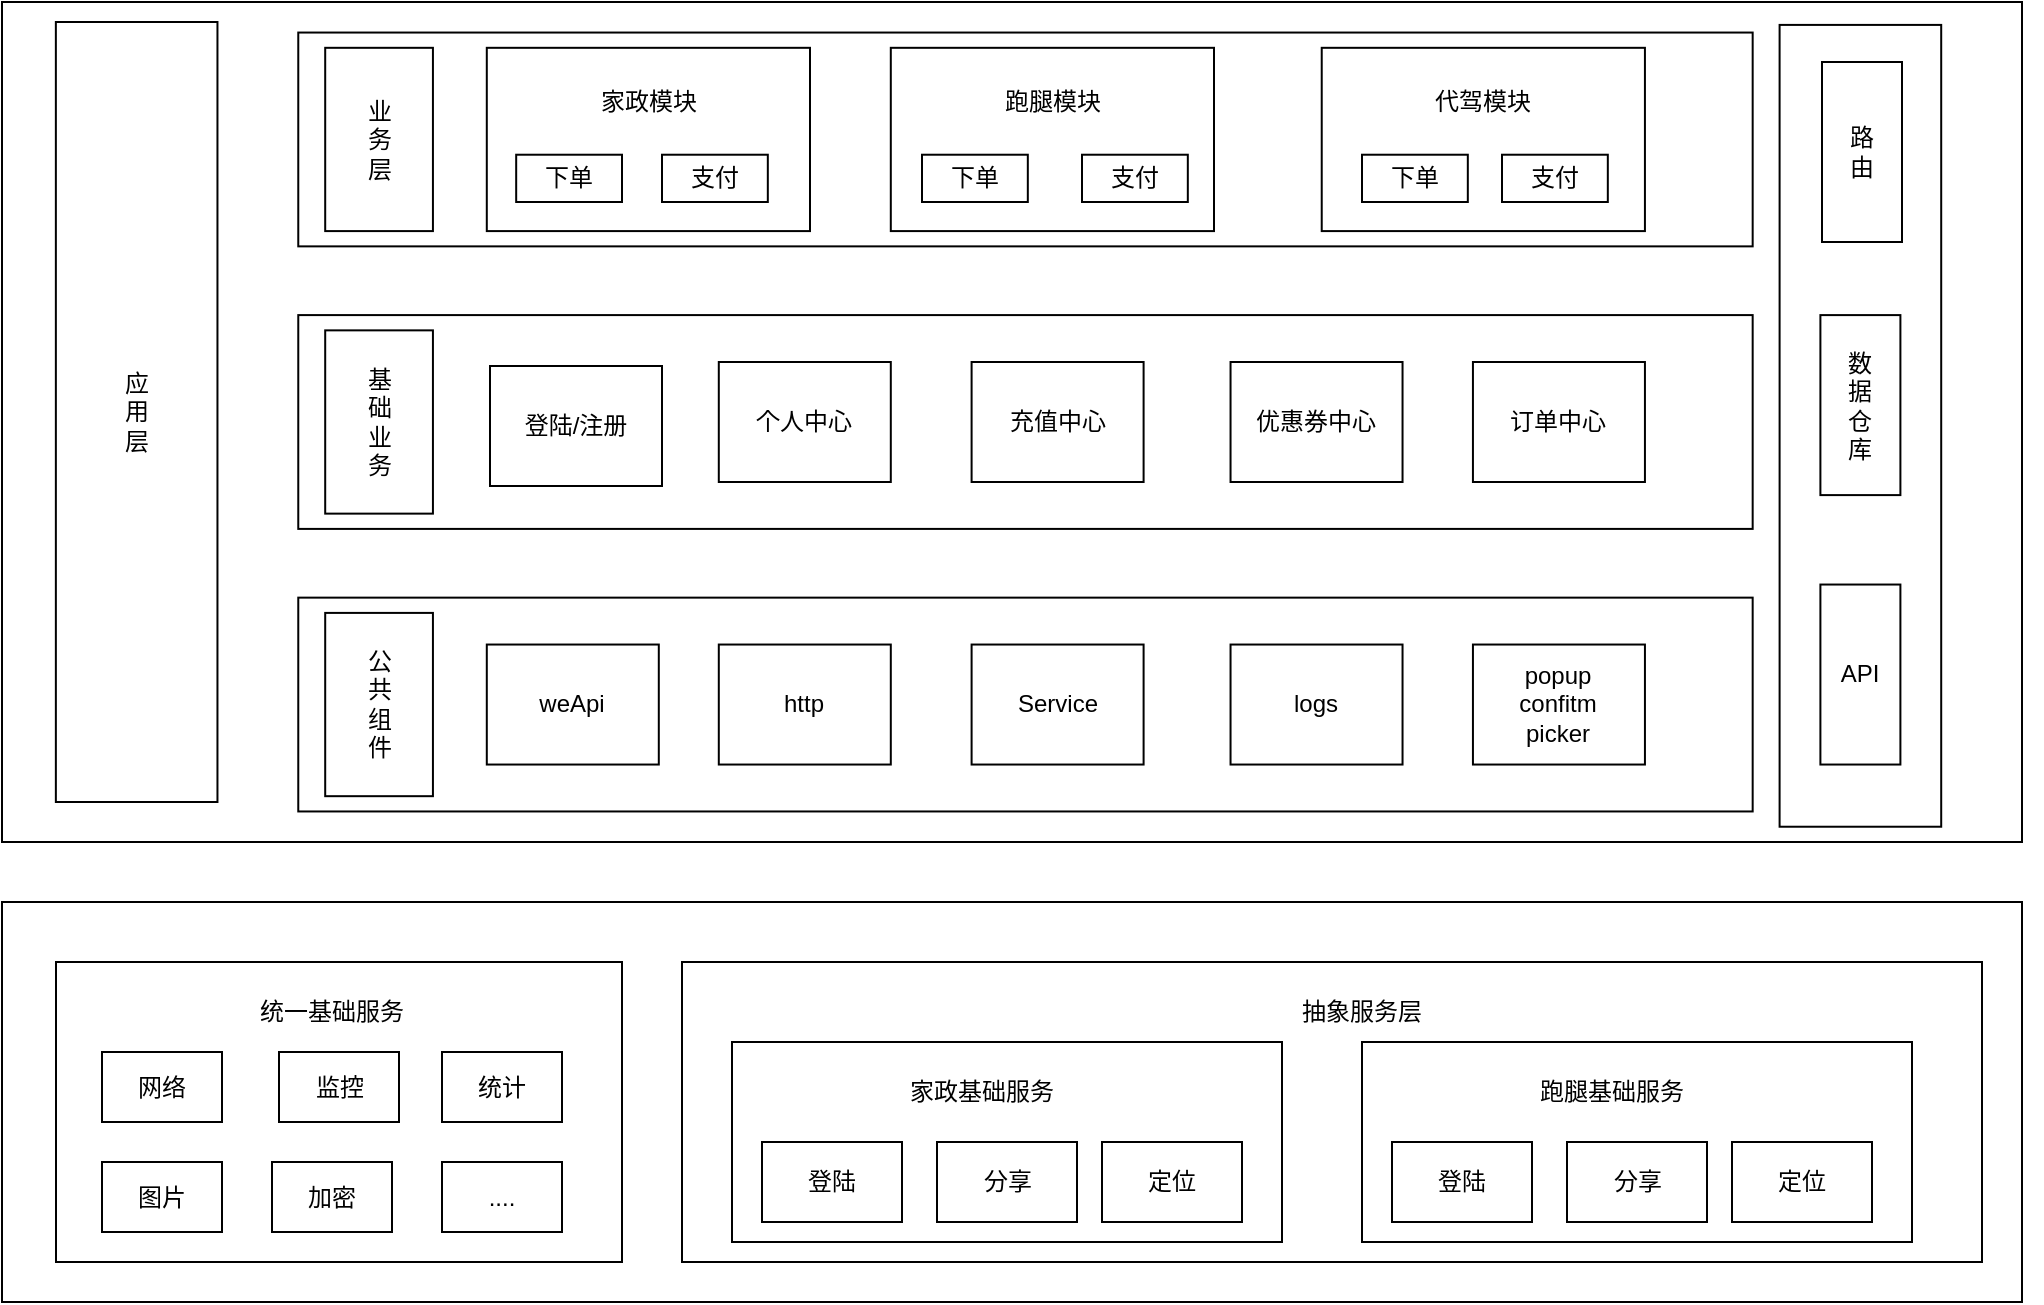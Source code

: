 <mxfile version="17.4.1" type="github">
  <diagram id="Kc7AdRDBdmoPSjNJQkoI" name="第 1 页">
    <mxGraphModel dx="1131" dy="759" grid="1" gridSize="10" guides="1" tooltips="1" connect="1" arrows="1" fold="1" page="1" pageScale="1" pageWidth="827" pageHeight="1169" math="0" shadow="0">
      <root>
        <mxCell id="0" />
        <mxCell id="1" parent="0" />
        <mxCell id="siinGA7xhUFeSOZEEmu5-21" value="" style="group" vertex="1" connectable="0" parent="1">
          <mxGeometry x="40" y="20" width="1020" height="420" as="geometry" />
        </mxCell>
        <mxCell id="siinGA7xhUFeSOZEEmu5-2" value="" style="rounded=0;whiteSpace=wrap;html=1;" vertex="1" parent="siinGA7xhUFeSOZEEmu5-21">
          <mxGeometry width="1010" height="420" as="geometry" />
        </mxCell>
        <mxCell id="siinGA7xhUFeSOZEEmu5-3" value="应&lt;br&gt;用&lt;br&gt;层" style="rounded=0;whiteSpace=wrap;html=1;" vertex="1" parent="siinGA7xhUFeSOZEEmu5-21">
          <mxGeometry x="26.93" y="10" width="80.8" height="390" as="geometry" />
        </mxCell>
        <mxCell id="siinGA7xhUFeSOZEEmu5-4" value="" style="rounded=0;whiteSpace=wrap;html=1;" vertex="1" parent="siinGA7xhUFeSOZEEmu5-21">
          <mxGeometry x="888.8" y="11.455" width="80.8" height="400.909" as="geometry" />
        </mxCell>
        <mxCell id="siinGA7xhUFeSOZEEmu5-7" value="" style="rounded=0;whiteSpace=wrap;html=1;" vertex="1" parent="siinGA7xhUFeSOZEEmu5-21">
          <mxGeometry x="148.133" y="15.273" width="727.2" height="106.909" as="geometry" />
        </mxCell>
        <mxCell id="siinGA7xhUFeSOZEEmu5-8" value="" style="rounded=0;whiteSpace=wrap;html=1;" vertex="1" parent="siinGA7xhUFeSOZEEmu5-21">
          <mxGeometry x="148.133" y="156.545" width="727.2" height="106.909" as="geometry" />
        </mxCell>
        <mxCell id="siinGA7xhUFeSOZEEmu5-9" value="" style="rounded=0;whiteSpace=wrap;html=1;" vertex="1" parent="siinGA7xhUFeSOZEEmu5-21">
          <mxGeometry x="148.133" y="297.818" width="727.2" height="106.909" as="geometry" />
        </mxCell>
        <mxCell id="siinGA7xhUFeSOZEEmu5-10" value="业&lt;br&gt;务&lt;br&gt;层" style="rounded=0;whiteSpace=wrap;html=1;" vertex="1" parent="siinGA7xhUFeSOZEEmu5-21">
          <mxGeometry x="161.6" y="22.909" width="53.867" height="91.636" as="geometry" />
        </mxCell>
        <mxCell id="siinGA7xhUFeSOZEEmu5-11" value="基&lt;br&gt;础&lt;br&gt;业&lt;br&gt;务" style="rounded=0;whiteSpace=wrap;html=1;" vertex="1" parent="siinGA7xhUFeSOZEEmu5-21">
          <mxGeometry x="161.6" y="164.182" width="53.867" height="91.636" as="geometry" />
        </mxCell>
        <mxCell id="siinGA7xhUFeSOZEEmu5-12" value="公&lt;br&gt;共&lt;br&gt;组&lt;br&gt;件" style="rounded=0;whiteSpace=wrap;html=1;" vertex="1" parent="siinGA7xhUFeSOZEEmu5-21">
          <mxGeometry x="161.6" y="305.455" width="53.867" height="91.636" as="geometry" />
        </mxCell>
        <mxCell id="siinGA7xhUFeSOZEEmu5-14" value="" style="rounded=0;whiteSpace=wrap;html=1;" vertex="1" parent="siinGA7xhUFeSOZEEmu5-21">
          <mxGeometry x="242.4" y="22.909" width="161.6" height="91.636" as="geometry" />
        </mxCell>
        <mxCell id="siinGA7xhUFeSOZEEmu5-15" value="" style="rounded=0;whiteSpace=wrap;html=1;" vertex="1" parent="siinGA7xhUFeSOZEEmu5-21">
          <mxGeometry x="444.4" y="22.909" width="161.6" height="91.636" as="geometry" />
        </mxCell>
        <mxCell id="siinGA7xhUFeSOZEEmu5-16" value="" style="rounded=0;whiteSpace=wrap;html=1;" vertex="1" parent="siinGA7xhUFeSOZEEmu5-21">
          <mxGeometry x="659.867" y="22.909" width="161.6" height="91.636" as="geometry" />
        </mxCell>
        <mxCell id="siinGA7xhUFeSOZEEmu5-17" value="家政模块" style="text;html=1;strokeColor=none;fillColor=none;align=center;verticalAlign=middle;whiteSpace=wrap;rounded=0;" vertex="1" parent="siinGA7xhUFeSOZEEmu5-21">
          <mxGeometry x="282.8" y="38.182" width="80.8" height="22.909" as="geometry" />
        </mxCell>
        <mxCell id="siinGA7xhUFeSOZEEmu5-18" value="跑腿模块" style="text;html=1;strokeColor=none;fillColor=none;align=center;verticalAlign=middle;whiteSpace=wrap;rounded=0;" vertex="1" parent="siinGA7xhUFeSOZEEmu5-21">
          <mxGeometry x="484.8" y="38.182" width="80.8" height="22.909" as="geometry" />
        </mxCell>
        <mxCell id="siinGA7xhUFeSOZEEmu5-19" value="代驾模块" style="text;html=1;strokeColor=none;fillColor=none;align=center;verticalAlign=middle;whiteSpace=wrap;rounded=0;" vertex="1" parent="siinGA7xhUFeSOZEEmu5-21">
          <mxGeometry x="700.267" y="38.182" width="80.8" height="22.909" as="geometry" />
        </mxCell>
        <mxCell id="siinGA7xhUFeSOZEEmu5-20" value="下单" style="rounded=0;whiteSpace=wrap;html=1;" vertex="1" parent="siinGA7xhUFeSOZEEmu5-21">
          <mxGeometry x="257.09" y="76.36" width="52.91" height="23.64" as="geometry" />
        </mxCell>
        <mxCell id="siinGA7xhUFeSOZEEmu5-43" value="支付" style="rounded=0;whiteSpace=wrap;html=1;" vertex="1" parent="siinGA7xhUFeSOZEEmu5-21">
          <mxGeometry x="330" y="76.36" width="52.91" height="23.64" as="geometry" />
        </mxCell>
        <mxCell id="siinGA7xhUFeSOZEEmu5-44" value="下单" style="rounded=0;whiteSpace=wrap;html=1;" vertex="1" parent="siinGA7xhUFeSOZEEmu5-21">
          <mxGeometry x="460" y="76.36" width="52.91" height="23.64" as="geometry" />
        </mxCell>
        <mxCell id="siinGA7xhUFeSOZEEmu5-45" value="支付" style="rounded=0;whiteSpace=wrap;html=1;" vertex="1" parent="siinGA7xhUFeSOZEEmu5-21">
          <mxGeometry x="540" y="76.36" width="52.91" height="23.64" as="geometry" />
        </mxCell>
        <mxCell id="siinGA7xhUFeSOZEEmu5-46" value="下单" style="rounded=0;whiteSpace=wrap;html=1;" vertex="1" parent="siinGA7xhUFeSOZEEmu5-21">
          <mxGeometry x="680" y="76.36" width="52.91" height="23.64" as="geometry" />
        </mxCell>
        <mxCell id="siinGA7xhUFeSOZEEmu5-47" value="支付" style="rounded=0;whiteSpace=wrap;html=1;" vertex="1" parent="siinGA7xhUFeSOZEEmu5-21">
          <mxGeometry x="750" y="76.36" width="52.91" height="23.64" as="geometry" />
        </mxCell>
        <mxCell id="siinGA7xhUFeSOZEEmu5-48" value="登陆/注册" style="rounded=0;whiteSpace=wrap;html=1;" vertex="1" parent="siinGA7xhUFeSOZEEmu5-21">
          <mxGeometry x="244" y="182" width="86" height="60" as="geometry" />
        </mxCell>
        <mxCell id="siinGA7xhUFeSOZEEmu5-57" value="充值中心" style="rounded=0;whiteSpace=wrap;html=1;" vertex="1" parent="siinGA7xhUFeSOZEEmu5-21">
          <mxGeometry x="484.8" y="180" width="86" height="60" as="geometry" />
        </mxCell>
        <mxCell id="siinGA7xhUFeSOZEEmu5-56" value="订单中心" style="rounded=0;whiteSpace=wrap;html=1;" vertex="1" parent="siinGA7xhUFeSOZEEmu5-21">
          <mxGeometry x="735.47" y="180" width="86" height="60" as="geometry" />
        </mxCell>
        <mxCell id="siinGA7xhUFeSOZEEmu5-55" value="个人中心" style="rounded=0;whiteSpace=wrap;html=1;" vertex="1" parent="siinGA7xhUFeSOZEEmu5-21">
          <mxGeometry x="358.4" y="180" width="86" height="60" as="geometry" />
        </mxCell>
        <mxCell id="siinGA7xhUFeSOZEEmu5-54" value="优惠券中心" style="rounded=0;whiteSpace=wrap;html=1;" vertex="1" parent="siinGA7xhUFeSOZEEmu5-21">
          <mxGeometry x="614.27" y="180" width="86" height="60" as="geometry" />
        </mxCell>
        <mxCell id="siinGA7xhUFeSOZEEmu5-60" value="weApi" style="rounded=0;whiteSpace=wrap;html=1;" vertex="1" parent="siinGA7xhUFeSOZEEmu5-21">
          <mxGeometry x="242.4" y="321.27" width="86" height="60" as="geometry" />
        </mxCell>
        <mxCell id="siinGA7xhUFeSOZEEmu5-61" value="http" style="rounded=0;whiteSpace=wrap;html=1;" vertex="1" parent="siinGA7xhUFeSOZEEmu5-21">
          <mxGeometry x="358.4" y="321.27" width="86" height="60" as="geometry" />
        </mxCell>
        <mxCell id="siinGA7xhUFeSOZEEmu5-62" value="Service" style="rounded=0;whiteSpace=wrap;html=1;" vertex="1" parent="siinGA7xhUFeSOZEEmu5-21">
          <mxGeometry x="484.8" y="321.27" width="86" height="60" as="geometry" />
        </mxCell>
        <mxCell id="siinGA7xhUFeSOZEEmu5-63" value="logs" style="rounded=0;whiteSpace=wrap;html=1;" vertex="1" parent="siinGA7xhUFeSOZEEmu5-21">
          <mxGeometry x="614.27" y="321.27" width="86" height="60" as="geometry" />
        </mxCell>
        <mxCell id="siinGA7xhUFeSOZEEmu5-64" value="popup&lt;br&gt;confitm&lt;br&gt;picker" style="rounded=0;whiteSpace=wrap;html=1;" vertex="1" parent="siinGA7xhUFeSOZEEmu5-21">
          <mxGeometry x="735.47" y="321.27" width="86" height="60" as="geometry" />
        </mxCell>
        <mxCell id="siinGA7xhUFeSOZEEmu5-65" value="路&lt;br&gt;由" style="rounded=0;whiteSpace=wrap;html=1;" vertex="1" parent="siinGA7xhUFeSOZEEmu5-21">
          <mxGeometry x="910" y="30" width="40" height="90" as="geometry" />
        </mxCell>
        <mxCell id="siinGA7xhUFeSOZEEmu5-66" value="数&lt;br&gt;据&lt;br&gt;仓&lt;br&gt;库" style="rounded=0;whiteSpace=wrap;html=1;" vertex="1" parent="siinGA7xhUFeSOZEEmu5-21">
          <mxGeometry x="909.2" y="156.55" width="40" height="90" as="geometry" />
        </mxCell>
        <mxCell id="siinGA7xhUFeSOZEEmu5-101" value="API" style="rounded=0;whiteSpace=wrap;html=1;" vertex="1" parent="siinGA7xhUFeSOZEEmu5-21">
          <mxGeometry x="909.2" y="291.27" width="40" height="90" as="geometry" />
        </mxCell>
        <mxCell id="siinGA7xhUFeSOZEEmu5-102" value="" style="rounded=0;whiteSpace=wrap;html=1;" vertex="1" parent="1">
          <mxGeometry x="40" y="470" width="1010" height="200" as="geometry" />
        </mxCell>
        <mxCell id="siinGA7xhUFeSOZEEmu5-104" value="" style="rounded=0;whiteSpace=wrap;html=1;" vertex="1" parent="1">
          <mxGeometry x="67" y="500" width="283" height="150" as="geometry" />
        </mxCell>
        <mxCell id="siinGA7xhUFeSOZEEmu5-106" value="" style="rounded=0;whiteSpace=wrap;html=1;" vertex="1" parent="1">
          <mxGeometry x="380" y="500" width="650" height="150" as="geometry" />
        </mxCell>
        <mxCell id="siinGA7xhUFeSOZEEmu5-107" value="统一基础服务" style="text;html=1;strokeColor=none;fillColor=none;align=center;verticalAlign=middle;whiteSpace=wrap;rounded=0;" vertex="1" parent="1">
          <mxGeometry x="150" y="510" width="110" height="30" as="geometry" />
        </mxCell>
        <mxCell id="siinGA7xhUFeSOZEEmu5-108" value="抽象服务层" style="text;html=1;strokeColor=none;fillColor=none;align=center;verticalAlign=middle;whiteSpace=wrap;rounded=0;" vertex="1" parent="1">
          <mxGeometry x="660" y="510" width="120" height="30" as="geometry" />
        </mxCell>
        <mxCell id="siinGA7xhUFeSOZEEmu5-109" value="网络" style="rounded=0;whiteSpace=wrap;html=1;" vertex="1" parent="1">
          <mxGeometry x="90" y="545" width="60" height="35" as="geometry" />
        </mxCell>
        <mxCell id="siinGA7xhUFeSOZEEmu5-113" value="监控" style="rounded=0;whiteSpace=wrap;html=1;" vertex="1" parent="1">
          <mxGeometry x="178.5" y="545" width="60" height="35" as="geometry" />
        </mxCell>
        <mxCell id="siinGA7xhUFeSOZEEmu5-114" value="图片" style="rounded=0;whiteSpace=wrap;html=1;" vertex="1" parent="1">
          <mxGeometry x="90" y="600" width="60" height="35" as="geometry" />
        </mxCell>
        <mxCell id="siinGA7xhUFeSOZEEmu5-116" value="统计" style="rounded=0;whiteSpace=wrap;html=1;" vertex="1" parent="1">
          <mxGeometry x="260" y="545" width="60" height="35" as="geometry" />
        </mxCell>
        <mxCell id="siinGA7xhUFeSOZEEmu5-117" value="加密" style="rounded=0;whiteSpace=wrap;html=1;" vertex="1" parent="1">
          <mxGeometry x="175" y="600" width="60" height="35" as="geometry" />
        </mxCell>
        <mxCell id="siinGA7xhUFeSOZEEmu5-118" value="...." style="rounded=0;whiteSpace=wrap;html=1;" vertex="1" parent="1">
          <mxGeometry x="260" y="600" width="60" height="35" as="geometry" />
        </mxCell>
        <mxCell id="siinGA7xhUFeSOZEEmu5-119" value="" style="rounded=0;whiteSpace=wrap;html=1;" vertex="1" parent="1">
          <mxGeometry x="405" y="540" width="275" height="100" as="geometry" />
        </mxCell>
        <mxCell id="siinGA7xhUFeSOZEEmu5-122" value="家政基础服务" style="text;html=1;strokeColor=none;fillColor=none;align=center;verticalAlign=middle;whiteSpace=wrap;rounded=0;" vertex="1" parent="1">
          <mxGeometry x="480" y="550" width="100" height="30" as="geometry" />
        </mxCell>
        <mxCell id="siinGA7xhUFeSOZEEmu5-123" value="登陆" style="rounded=0;whiteSpace=wrap;html=1;" vertex="1" parent="1">
          <mxGeometry x="420" y="590" width="70" height="40" as="geometry" />
        </mxCell>
        <mxCell id="siinGA7xhUFeSOZEEmu5-126" value="分享" style="rounded=0;whiteSpace=wrap;html=1;" vertex="1" parent="1">
          <mxGeometry x="507.5" y="590" width="70" height="40" as="geometry" />
        </mxCell>
        <mxCell id="siinGA7xhUFeSOZEEmu5-127" value="定位" style="rounded=0;whiteSpace=wrap;html=1;" vertex="1" parent="1">
          <mxGeometry x="590" y="590" width="70" height="40" as="geometry" />
        </mxCell>
        <mxCell id="siinGA7xhUFeSOZEEmu5-128" value="" style="rounded=0;whiteSpace=wrap;html=1;" vertex="1" parent="1">
          <mxGeometry x="720" y="540" width="275" height="100" as="geometry" />
        </mxCell>
        <mxCell id="siinGA7xhUFeSOZEEmu5-129" value="跑腿基础服务" style="text;html=1;strokeColor=none;fillColor=none;align=center;verticalAlign=middle;whiteSpace=wrap;rounded=0;" vertex="1" parent="1">
          <mxGeometry x="795" y="550" width="100" height="30" as="geometry" />
        </mxCell>
        <mxCell id="siinGA7xhUFeSOZEEmu5-130" value="登陆" style="rounded=0;whiteSpace=wrap;html=1;" vertex="1" parent="1">
          <mxGeometry x="735" y="590" width="70" height="40" as="geometry" />
        </mxCell>
        <mxCell id="siinGA7xhUFeSOZEEmu5-131" value="分享" style="rounded=0;whiteSpace=wrap;html=1;" vertex="1" parent="1">
          <mxGeometry x="822.5" y="590" width="70" height="40" as="geometry" />
        </mxCell>
        <mxCell id="siinGA7xhUFeSOZEEmu5-132" value="定位" style="rounded=0;whiteSpace=wrap;html=1;" vertex="1" parent="1">
          <mxGeometry x="905" y="590" width="70" height="40" as="geometry" />
        </mxCell>
      </root>
    </mxGraphModel>
  </diagram>
</mxfile>
